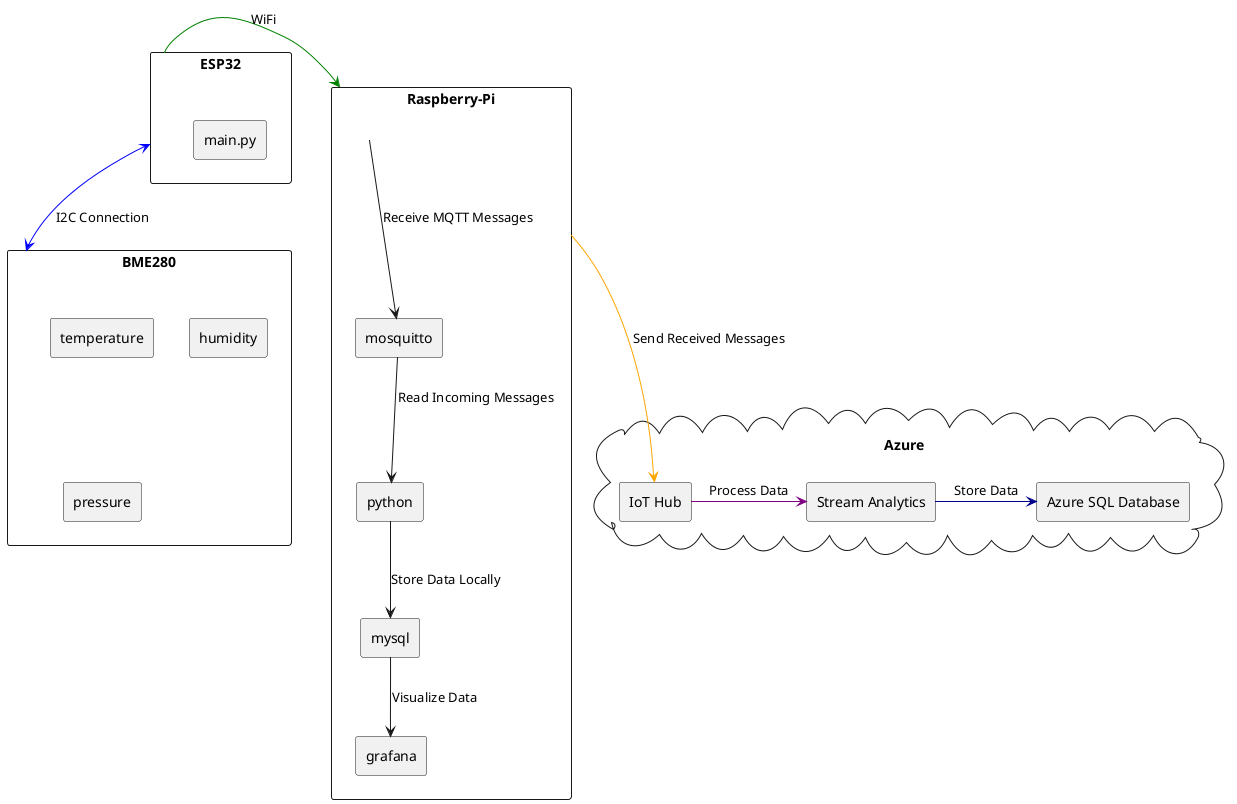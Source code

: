 @startuml architecture
skinparam componentStyle rectangle

' ESP32 and its main script
component [ESP32] as esp32 {
  [main.py]
}

' BME280 sensor
component [BME280] as bme280 {
  [temperature]
  [humidity]
  [pressure]
}

' Raspberry Pi and its components
component [Raspberry-Pi] as rpi {
  [mosquitto]
  [grafana]
  [mysql]
  [python]
}

' Azure components
cloud Azure {
  component [Azure SQL Database] as az_sql
  component [IoT Hub] as az_iothub
  component [Stream Analytics] as az_stream
}

' Connections
esp32 <--[#blue]> bme280 : I2C Connection
esp32 -[#green]> rpi : WiFi
rpi ---[#orange]> az_iothub : Send Received Messages
az_iothub -[#purple]> az_stream : Process Data
az_stream -[#darkblue]> az_sql : Store Data
mysql --> grafana : Visualize Data
mosquitto --> python : Read Incoming Messages
python --> mysql : Store Data Locally
rpi --> mosquitto : Receive MQTT Messages

@enduml
